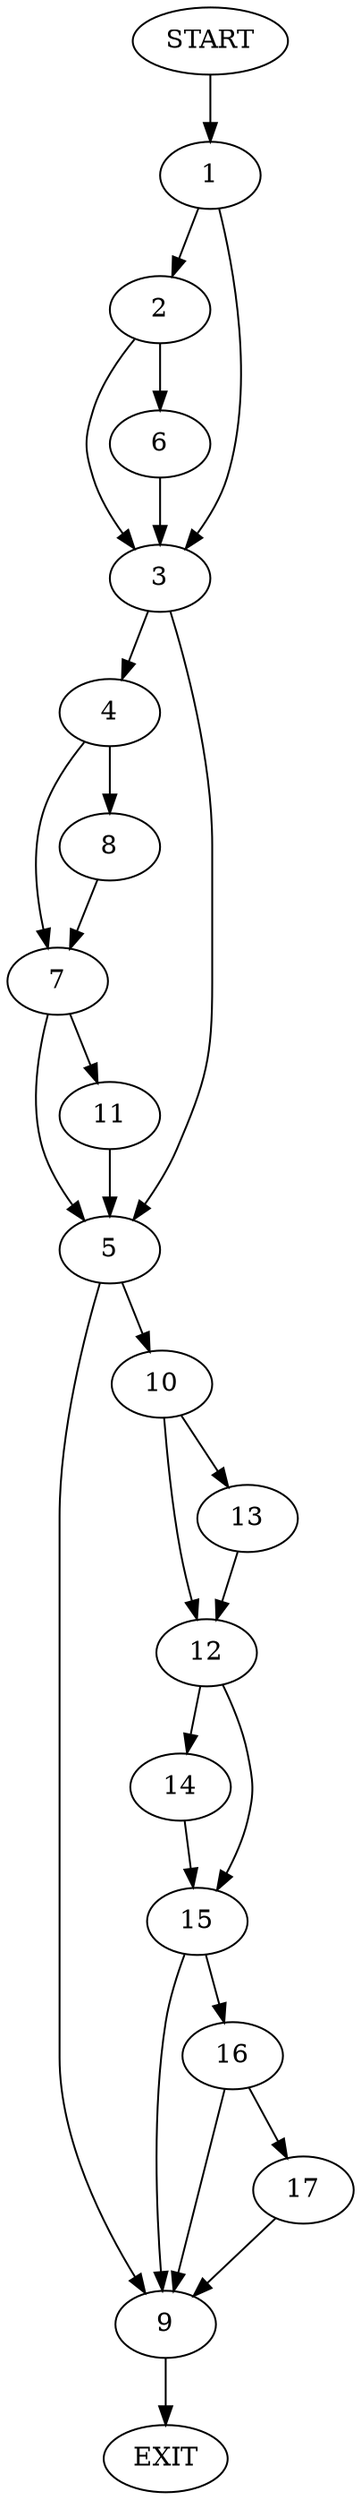 digraph {
0 [label="START"]
18 [label="EXIT"]
0 -> 1
1 -> 2
1 -> 3
3 -> 4
3 -> 5
2 -> 6
2 -> 3
6 -> 3
4 -> 7
4 -> 8
5 -> 9
5 -> 10
8 -> 7
7 -> 11
7 -> 5
11 -> 5
10 -> 12
10 -> 13
9 -> 18
12 -> 14
12 -> 15
13 -> 12
14 -> 15
15 -> 16
15 -> 9
16 -> 17
16 -> 9
17 -> 9
}
